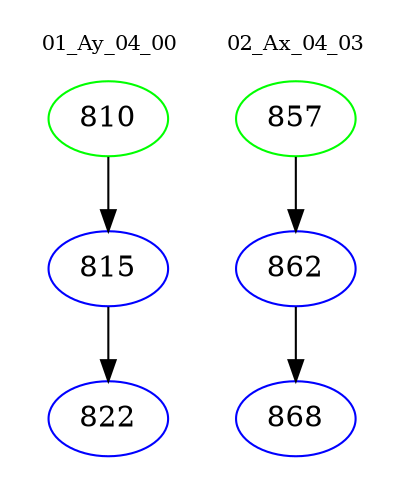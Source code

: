 digraph{
subgraph cluster_0 {
color = white
label = "01_Ay_04_00";
fontsize=10;
T0_810 [label="810", color="green"]
T0_810 -> T0_815 [color="black"]
T0_815 [label="815", color="blue"]
T0_815 -> T0_822 [color="black"]
T0_822 [label="822", color="blue"]
}
subgraph cluster_1 {
color = white
label = "02_Ax_04_03";
fontsize=10;
T1_857 [label="857", color="green"]
T1_857 -> T1_862 [color="black"]
T1_862 [label="862", color="blue"]
T1_862 -> T1_868 [color="black"]
T1_868 [label="868", color="blue"]
}
}
